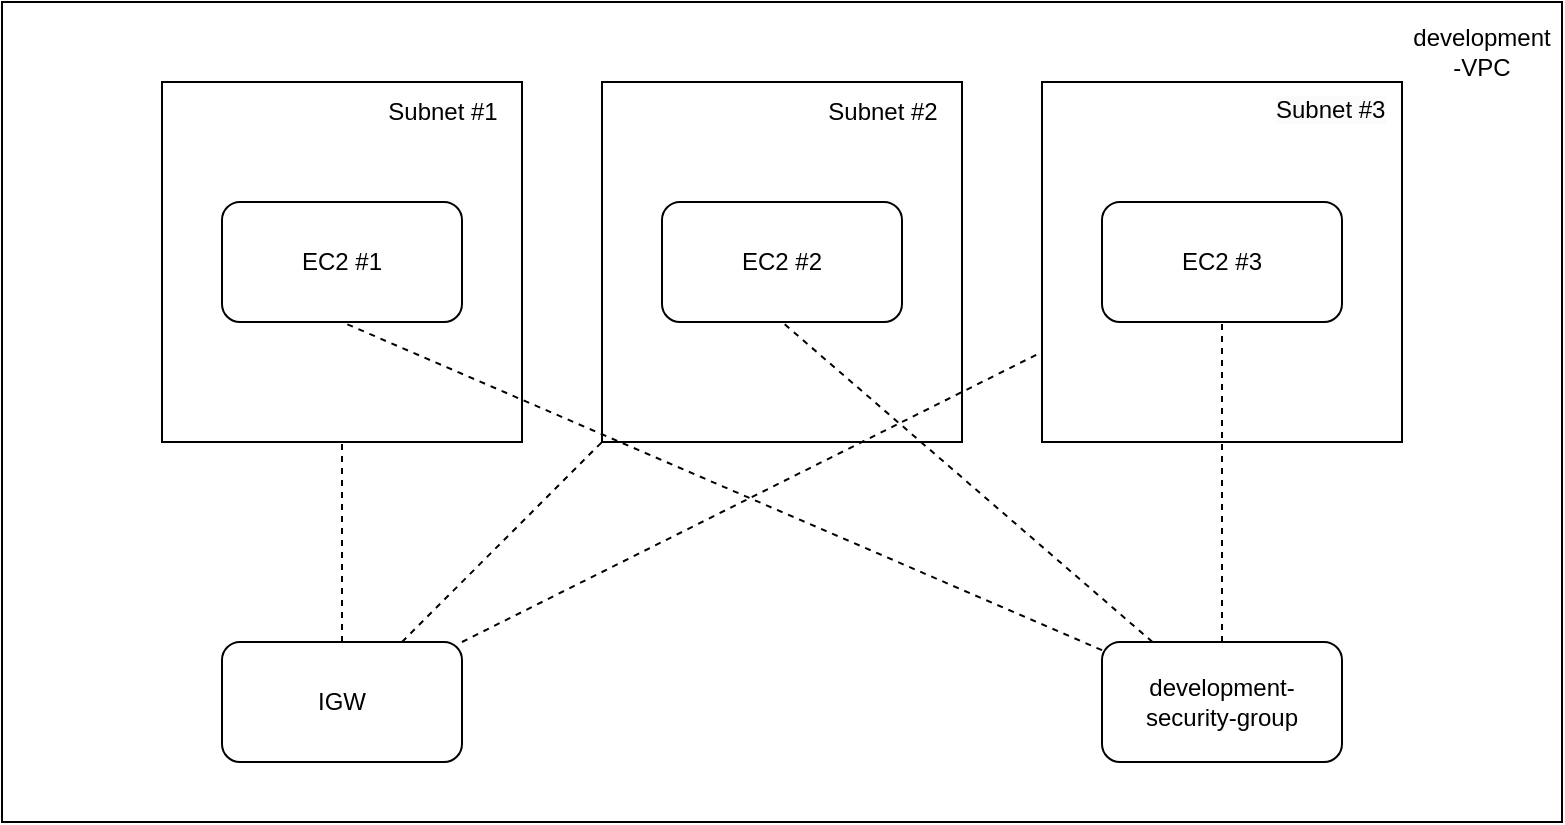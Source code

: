<mxfile version="20.8.16" type="github">
  <diagram name="Page-1" id="AnoePxTIOQKLr5Kwa5SI">
    <mxGraphModel dx="954" dy="648" grid="1" gridSize="10" guides="1" tooltips="1" connect="1" arrows="1" fold="1" page="1" pageScale="1" pageWidth="850" pageHeight="1100" math="0" shadow="0">
      <root>
        <mxCell id="0" />
        <mxCell id="1" parent="0" />
        <mxCell id="11XDbmqjEb_BHr2lCcQS-12" value="" style="rounded=0;whiteSpace=wrap;html=1;" vertex="1" parent="1">
          <mxGeometry x="70" y="450" width="780" height="410" as="geometry" />
        </mxCell>
        <mxCell id="11XDbmqjEb_BHr2lCcQS-21" value="" style="whiteSpace=wrap;html=1;aspect=fixed;" vertex="1" parent="1">
          <mxGeometry x="150" y="490" width="180" height="180" as="geometry" />
        </mxCell>
        <mxCell id="11XDbmqjEb_BHr2lCcQS-22" value="" style="whiteSpace=wrap;html=1;aspect=fixed;" vertex="1" parent="1">
          <mxGeometry x="370" y="490" width="180" height="180" as="geometry" />
        </mxCell>
        <mxCell id="11XDbmqjEb_BHr2lCcQS-23" value="" style="whiteSpace=wrap;html=1;aspect=fixed;" vertex="1" parent="1">
          <mxGeometry x="590" y="490" width="180" height="180" as="geometry" />
        </mxCell>
        <mxCell id="11XDbmqjEb_BHr2lCcQS-24" value="EC2 #3" style="rounded=1;whiteSpace=wrap;html=1;" vertex="1" parent="1">
          <mxGeometry x="620" y="550" width="120" height="60" as="geometry" />
        </mxCell>
        <mxCell id="11XDbmqjEb_BHr2lCcQS-25" value="EC2 #2" style="rounded=1;whiteSpace=wrap;html=1;" vertex="1" parent="1">
          <mxGeometry x="400" y="550" width="120" height="60" as="geometry" />
        </mxCell>
        <mxCell id="11XDbmqjEb_BHr2lCcQS-26" value="EC2 #1" style="rounded=1;whiteSpace=wrap;html=1;" vertex="1" parent="1">
          <mxGeometry x="180" y="550" width="120" height="60" as="geometry" />
        </mxCell>
        <mxCell id="11XDbmqjEb_BHr2lCcQS-27" value="Subnet #1" style="text;html=1;align=center;verticalAlign=middle;resizable=0;points=[];autosize=1;strokeColor=none;fillColor=none;" vertex="1" parent="1">
          <mxGeometry x="250" y="490" width="80" height="30" as="geometry" />
        </mxCell>
        <mxCell id="11XDbmqjEb_BHr2lCcQS-28" value="Subnet #2" style="text;html=1;align=center;verticalAlign=middle;resizable=0;points=[];autosize=1;strokeColor=none;fillColor=none;" vertex="1" parent="1">
          <mxGeometry x="470" y="490" width="80" height="30" as="geometry" />
        </mxCell>
        <mxCell id="11XDbmqjEb_BHr2lCcQS-29" value="&lt;span style=&quot;color: rgb(0, 0, 0); font-family: Helvetica; font-size: 12px; font-style: normal; font-variant-ligatures: normal; font-variant-caps: normal; font-weight: 400; letter-spacing: normal; orphans: 2; text-align: center; text-indent: 0px; text-transform: none; widows: 2; word-spacing: 0px; -webkit-text-stroke-width: 0px; background-color: rgb(251, 251, 251); text-decoration-thickness: initial; text-decoration-style: initial; text-decoration-color: initial; float: none; display: inline !important;&quot;&gt;Subnet #3&lt;/span&gt;" style="text;whiteSpace=wrap;html=1;" vertex="1" parent="1">
          <mxGeometry x="705" y="490" width="90" height="40" as="geometry" />
        </mxCell>
        <mxCell id="11XDbmqjEb_BHr2lCcQS-30" value="development -VPC" style="text;html=1;strokeColor=none;fillColor=none;align=center;verticalAlign=middle;whiteSpace=wrap;rounded=0;" vertex="1" parent="1">
          <mxGeometry x="780" y="460" width="60" height="30" as="geometry" />
        </mxCell>
        <mxCell id="11XDbmqjEb_BHr2lCcQS-31" value="development-security-group" style="rounded=1;whiteSpace=wrap;html=1;" vertex="1" parent="1">
          <mxGeometry x="620" y="770" width="120" height="60" as="geometry" />
        </mxCell>
        <mxCell id="11XDbmqjEb_BHr2lCcQS-32" value="" style="endArrow=none;dashed=1;html=1;rounded=0;" edge="1" parent="1" source="11XDbmqjEb_BHr2lCcQS-31">
          <mxGeometry width="50" height="50" relative="1" as="geometry">
            <mxPoint x="410" y="660" as="sourcePoint" />
            <mxPoint x="460" y="610" as="targetPoint" />
          </mxGeometry>
        </mxCell>
        <mxCell id="11XDbmqjEb_BHr2lCcQS-33" value="" style="endArrow=none;dashed=1;html=1;rounded=0;" edge="1" parent="1" source="11XDbmqjEb_BHr2lCcQS-31" target="11XDbmqjEb_BHr2lCcQS-24">
          <mxGeometry width="50" height="50" relative="1" as="geometry">
            <mxPoint x="470" y="710" as="sourcePoint" />
            <mxPoint x="470" y="620" as="targetPoint" />
          </mxGeometry>
        </mxCell>
        <mxCell id="11XDbmqjEb_BHr2lCcQS-35" value="" style="endArrow=none;dashed=1;html=1;rounded=0;entryX=0.5;entryY=1;entryDx=0;entryDy=0;" edge="1" parent="1" source="11XDbmqjEb_BHr2lCcQS-31" target="11XDbmqjEb_BHr2lCcQS-26">
          <mxGeometry width="50" height="50" relative="1" as="geometry">
            <mxPoint x="480" y="720" as="sourcePoint" />
            <mxPoint x="600" y="645.714" as="targetPoint" />
          </mxGeometry>
        </mxCell>
        <mxCell id="11XDbmqjEb_BHr2lCcQS-37" value="IGW" style="rounded=1;whiteSpace=wrap;html=1;" vertex="1" parent="1">
          <mxGeometry x="180" y="770" width="120" height="60" as="geometry" />
        </mxCell>
        <mxCell id="11XDbmqjEb_BHr2lCcQS-38" value="" style="endArrow=none;dashed=1;html=1;rounded=0;" edge="1" parent="1" source="11XDbmqjEb_BHr2lCcQS-37" target="11XDbmqjEb_BHr2lCcQS-21">
          <mxGeometry width="50" height="50" relative="1" as="geometry">
            <mxPoint x="433.333" y="740" as="sourcePoint" />
            <mxPoint x="340" y="663.636" as="targetPoint" />
          </mxGeometry>
        </mxCell>
        <mxCell id="11XDbmqjEb_BHr2lCcQS-39" value="" style="endArrow=none;dashed=1;html=1;rounded=0;" edge="1" parent="1" source="11XDbmqjEb_BHr2lCcQS-37" target="11XDbmqjEb_BHr2lCcQS-22">
          <mxGeometry width="50" height="50" relative="1" as="geometry">
            <mxPoint x="250" y="740" as="sourcePoint" />
            <mxPoint x="460" y="660" as="targetPoint" />
          </mxGeometry>
        </mxCell>
        <mxCell id="11XDbmqjEb_BHr2lCcQS-40" value="" style="endArrow=none;dashed=1;html=1;rounded=0;" edge="1" parent="1" source="11XDbmqjEb_BHr2lCcQS-37" target="11XDbmqjEb_BHr2lCcQS-23">
          <mxGeometry width="50" height="50" relative="1" as="geometry">
            <mxPoint x="310" y="742.727" as="sourcePoint" />
            <mxPoint x="470" y="670" as="targetPoint" />
          </mxGeometry>
        </mxCell>
      </root>
    </mxGraphModel>
  </diagram>
</mxfile>
